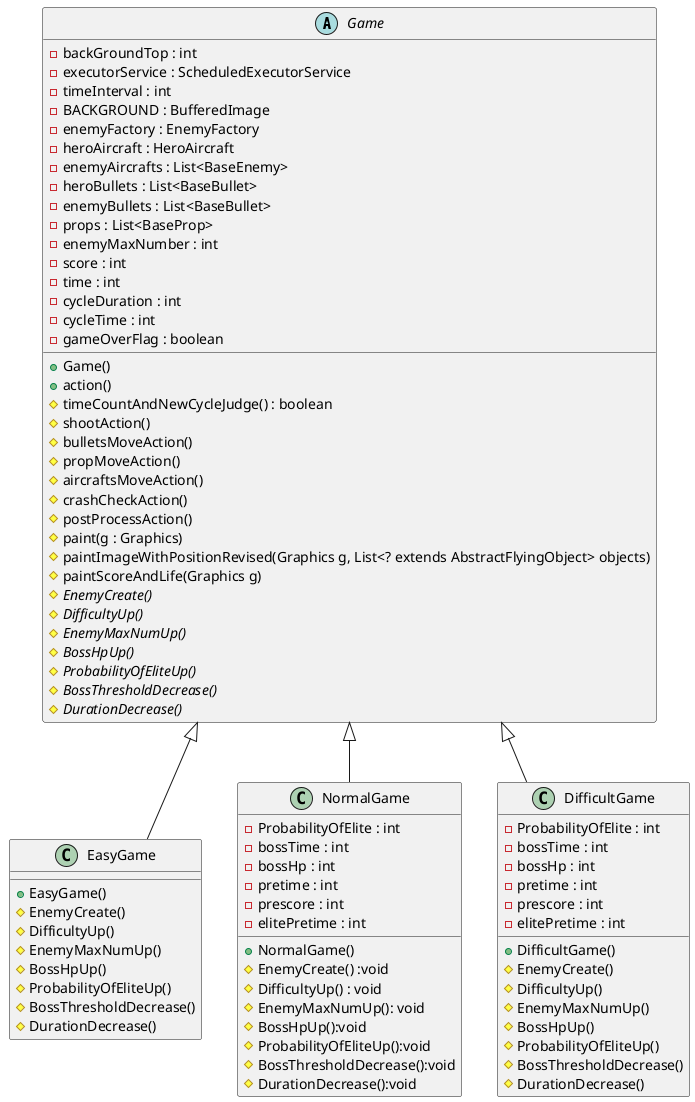 @startuml

abstract class Game {
    - backGroundTop : int
    - executorService : ScheduledExecutorService
    - timeInterval : int
    - BACKGROUND : BufferedImage
    - enemyFactory : EnemyFactory
    - heroAircraft : HeroAircraft
    - enemyAircrafts : List<BaseEnemy>
    - heroBullets : List<BaseBullet>
    - enemyBullets : List<BaseBullet>
    - props : List<BaseProp>
    - enemyMaxNumber : int
    - score : int
    - time : int
    - cycleDuration : int
    - cycleTime : int
    - gameOverFlag : boolean
    + Game()
    + action()
    # timeCountAndNewCycleJudge() : boolean
    # shootAction()
    # bulletsMoveAction()
    # propMoveAction()
    # aircraftsMoveAction()
    # crashCheckAction()
    # postProcessAction()
    # paint(g : Graphics)
    # paintImageWithPositionRevised(Graphics g, List<? extends AbstractFlyingObject> objects)
    # paintScoreAndLife(Graphics g)
    {abstract} # EnemyCreate()
    {abstract} # DifficultyUp()
    {abstract} # EnemyMaxNumUp()
    {abstract} # BossHpUp()
    {abstract} # ProbabilityOfEliteUp()
    {abstract} # BossThresholdDecrease()
    {abstract} # DurationDecrease()
}

class EasyGame extends Game {
    + EasyGame()
    # EnemyCreate()
    # DifficultyUp()
    # EnemyMaxNumUp()
    # BossHpUp()
    # ProbabilityOfEliteUp()
    # BossThresholdDecrease()
    # DurationDecrease()
}

class NormalGame extends Game {
    - ProbabilityOfElite : int
    - bossTime : int
    - bossHp : int
    - pretime : int
    - prescore : int
    - elitePretime : int
    + NormalGame()
    # EnemyCreate() :void
    # DifficultyUp() : void
    # EnemyMaxNumUp(): void
    # BossHpUp():void
    # ProbabilityOfEliteUp():void
    # BossThresholdDecrease():void
    # DurationDecrease():void
}
class DifficultGame extends Game {
    - ProbabilityOfElite : int
    - bossTime : int
    - bossHp : int
    - pretime : int
    - prescore : int
    - elitePretime : int
    + DifficultGame()
    # EnemyCreate()
    # DifficultyUp()
    # EnemyMaxNumUp()
    # BossHpUp()
    # ProbabilityOfEliteUp()
    # BossThresholdDecrease()
    # DurationDecrease()
}




@enduml